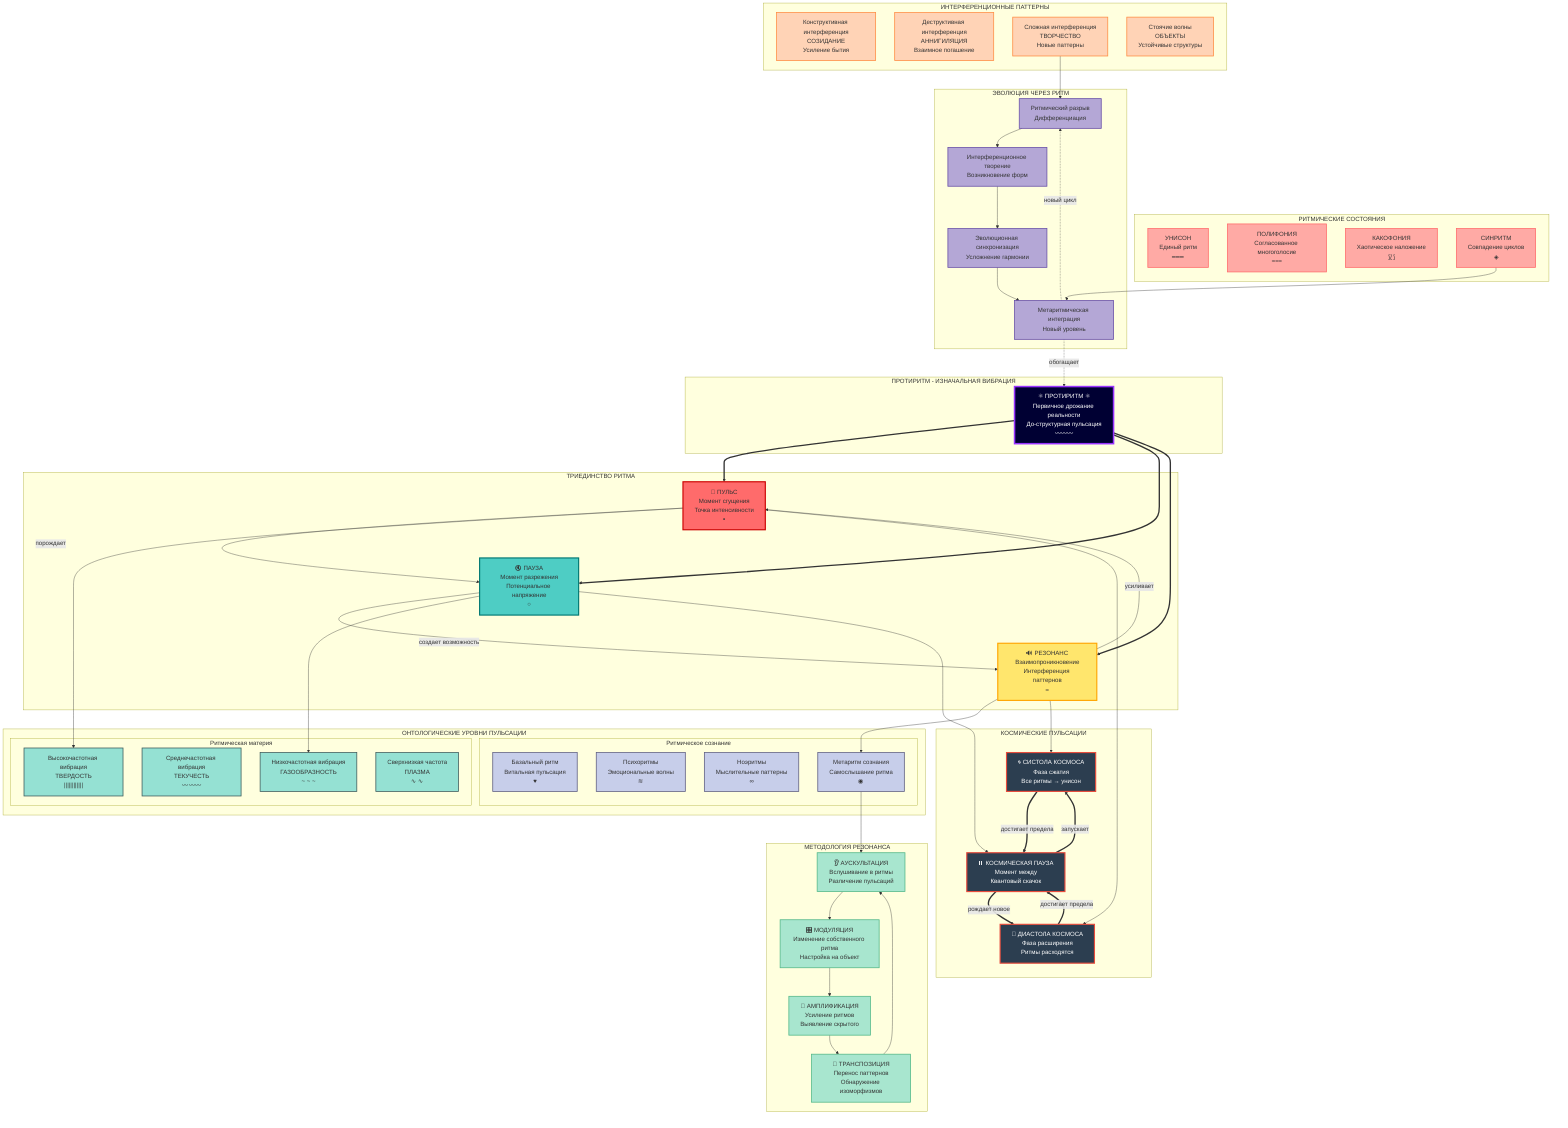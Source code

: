 graph TB
    subgraph "ПРОТИРИТМ - ИЗНАЧАЛЬНАЯ ВИБРАЦИЯ"
        PR["⚛ ПРОТИРИТМ ⚛<br/>Первичное дрожание реальности<br/>До-структурная пульсация<br/>〰️〰️〰️"]
    end
    
    subgraph "ТРИЕДИНСТВО РИТМА"
        PUL["💓 ПУЛЬС<br/>Момент сгущения<br/>Точка интенсивности<br/>▪"]
        PAU["🔇 ПАУЗА<br/>Момент разрежения<br/>Потенциальное напряжение<br/>○"]
        REZ["🔊 РЕЗОНАНС<br/>Взаимопроникновение<br/>Интерференция паттернов<br/>≈"]
        
        PUL -->|порождает| PAU
        PAU -->|создает возможность| REZ
        REZ -->|усиливает| PUL
    end
    
    subgraph "ОНТОЛОГИЧЕСКИЕ УРОВНИ ПУЛЬСАЦИИ"
        subgraph "Ритмическая материя"
            RM1["Высокочастотная вибрация<br/>ТВЕРДОСТЬ<br/>||||||||||||"]
            RM2["Среднечастотная вибрация<br/>ТЕКУЧЕСТЬ<br/>〰️〰️〰️"]
            RM3["Низкочастотная вибрация<br/>ГАЗООБРАЗНОСТЬ<br/>~ ~ ~"]
            RM4["Сверхнизкая частота<br/>ПЛАЗМА<br/>∿ ∿"]
        end
        
        subgraph "Ритмическое сознание"
            RC1["Базальный ритм<br/>Витальная пульсация<br/>♥"]
            RC2["Психоритмы<br/>Эмоциональные волны<br/>≋"]
            RC3["Ноэритмы<br/>Мыслительные паттерны<br/>∞"]
            RC4["Метаритм сознания<br/>Самослышание ритма<br/>◉"]
        end
    end
    
    subgraph "КОСМИЧЕСКИЕ ПУЛЬСАЦИИ"
        SYS["🌀 СИСТОЛА КОСМОСА<br/>Фаза сжатия<br/>Все ритмы → унисон"]
        DIA["🌌 ДИАСТОЛА КОСМОСА<br/>Фаза расширения<br/>Ритмы расходятся"]
        CPA["⏸️ КОСМИЧЕСКАЯ ПАУЗА<br/>Момент между<br/>Квантовый скачок"]
        
        SYS ==>|достигает предела| CPA
        CPA ==>|рождает новое| DIA
        DIA ==>|достигает предела| CPA
        CPA ==>|запускает| SYS
    end
    
    subgraph "МЕТОДОЛОГИЯ РЕЗОНАНСА"
        AUS["👂 АУСКУЛЬТАЦИЯ<br/>Вслушивание в ритмы<br/>Различение пульсаций"]
        MOD["🎛️ МОДУЛЯЦИЯ<br/>Изменение собственного ритма<br/>Настройка на объект"]
        AMP["📢 АМПЛИФИКАЦИЯ<br/>Усиление ритмов<br/>Выявление скрытого"]
        TRA["🔄 ТРАНСПОЗИЦИЯ<br/>Перенос паттернов<br/>Обнаружение изоморфизмов"]
        
        AUS --> MOD
        MOD --> AMP
        AMP --> TRA
        TRA --> AUS
    end
    
    subgraph "ИНТЕРФЕРЕНЦИОННЫЕ ПАТТЕРНЫ"
        IP1["Конструктивная интерференция<br/>СОЗИДАНИЕ<br/>Усиление бытия"]
        IP2["Деструктивная интерференция<br/>АННИГИЛЯЦИЯ<br/>Взаимное погашение"]
        IP3["Сложная интерференция<br/>ТВОРЧЕСТВО<br/>Новые паттерны"]
        IP4["Стоячие волны<br/>ОБЪЕКТЫ<br/>Устойчивые структуры"]
    end
    
    subgraph "РИТМИЧЕСКИЕ СОСТОЯНИЯ"
        UN["УНИСОН<br/>Единый ритм<br/>━━━"]
        PO["ПОЛИФОНИЯ<br/>Согласованное многоголосие<br/>≈≈≈"]
        KA["КАКОФОНИЯ<br/>Хаотическое наложение<br/>⟆⟅⟆"]
        SI["СИНРИТМ<br/>Совпадение циклов<br/>◈"]
    end
    
    subgraph "ЭВОЛЮЦИЯ ЧЕРЕЗ РИТМ"
        RR["Ритмический разрыв<br/>Дифференциация"]
        IC["Интерференционное творение<br/>Возникновение форм"]
        ES["Эволюционная синхронизация<br/>Усложнение гармонии"]
        MR["Метаритмическая интеграция<br/>Новый уровень"]
        
        RR --> IC
        IC --> ES
        ES --> MR
        MR -.->|новый цикл| RR
    end
    
    %% Основные связи
    PR ==> PUL
    PR ==> PAU
    PR ==> REZ
    
    %% Связи с материей и сознанием
    PUL --> RM1
    PAU --> RM3
    REZ --> RC4
    
    %% Космические связи
    REZ --> SYS
    PAU --> CPA
    PUL --> DIA
    
    %% Методологические связи
    RC4 --> AUS
    
    %% Эволюционные связи
    IP3 --> RR
    SI --> MR
    
    %% Обратные связи
    MR -.->|обогащает| PR
    
    %% Стилизация
    classDef protorhythm fill:#000033,color:#FFFFFF,stroke:#9933FF,stroke-width:4px
    classDef pulse fill:#FF6B6B,stroke:#CC0000,stroke-width:3px
    classDef pause fill:#4ECDC4,stroke:#007772,stroke-width:3px
    classDef resonance fill:#FFE66D,stroke:#FFA500,stroke-width:3px
    classDef matter fill:#95E1D3,stroke:#3D5A5B,stroke-width:2px
    classDef consciousness fill:#C7CEEA,stroke:#5D5D81,stroke-width:2px
    classDef cosmic fill:#2C3E50,color:#FFFFFF,stroke:#E74C3C,stroke-width:3px
    classDef method fill:#A8E6CF,stroke:#52B788,stroke-width:2px
    classDef pattern fill:#FFD3B6,stroke:#FF8C42,stroke-width:2px
    classDef state fill:#FFAAA5,stroke:#FF6B6B,stroke-width:2px
    classDef evolution fill:#B4A7D6,stroke:#674EA7,stroke-width:2px
    
    class PR protorhythm
    class PUL pulse
    class PAU pause
    class REZ resonance
    class RM1,RM2,RM3,RM4 matter
    class RC1,RC2,RC3,RC4 consciousness
    class SYS,DIA,CPA cosmic
    class AUS,MOD,AMP,TRA method
    class IP1,IP2,IP3,IP4 pattern
    class UN,PO,KA,SI state
    class RR,IC,ES,MR evolution